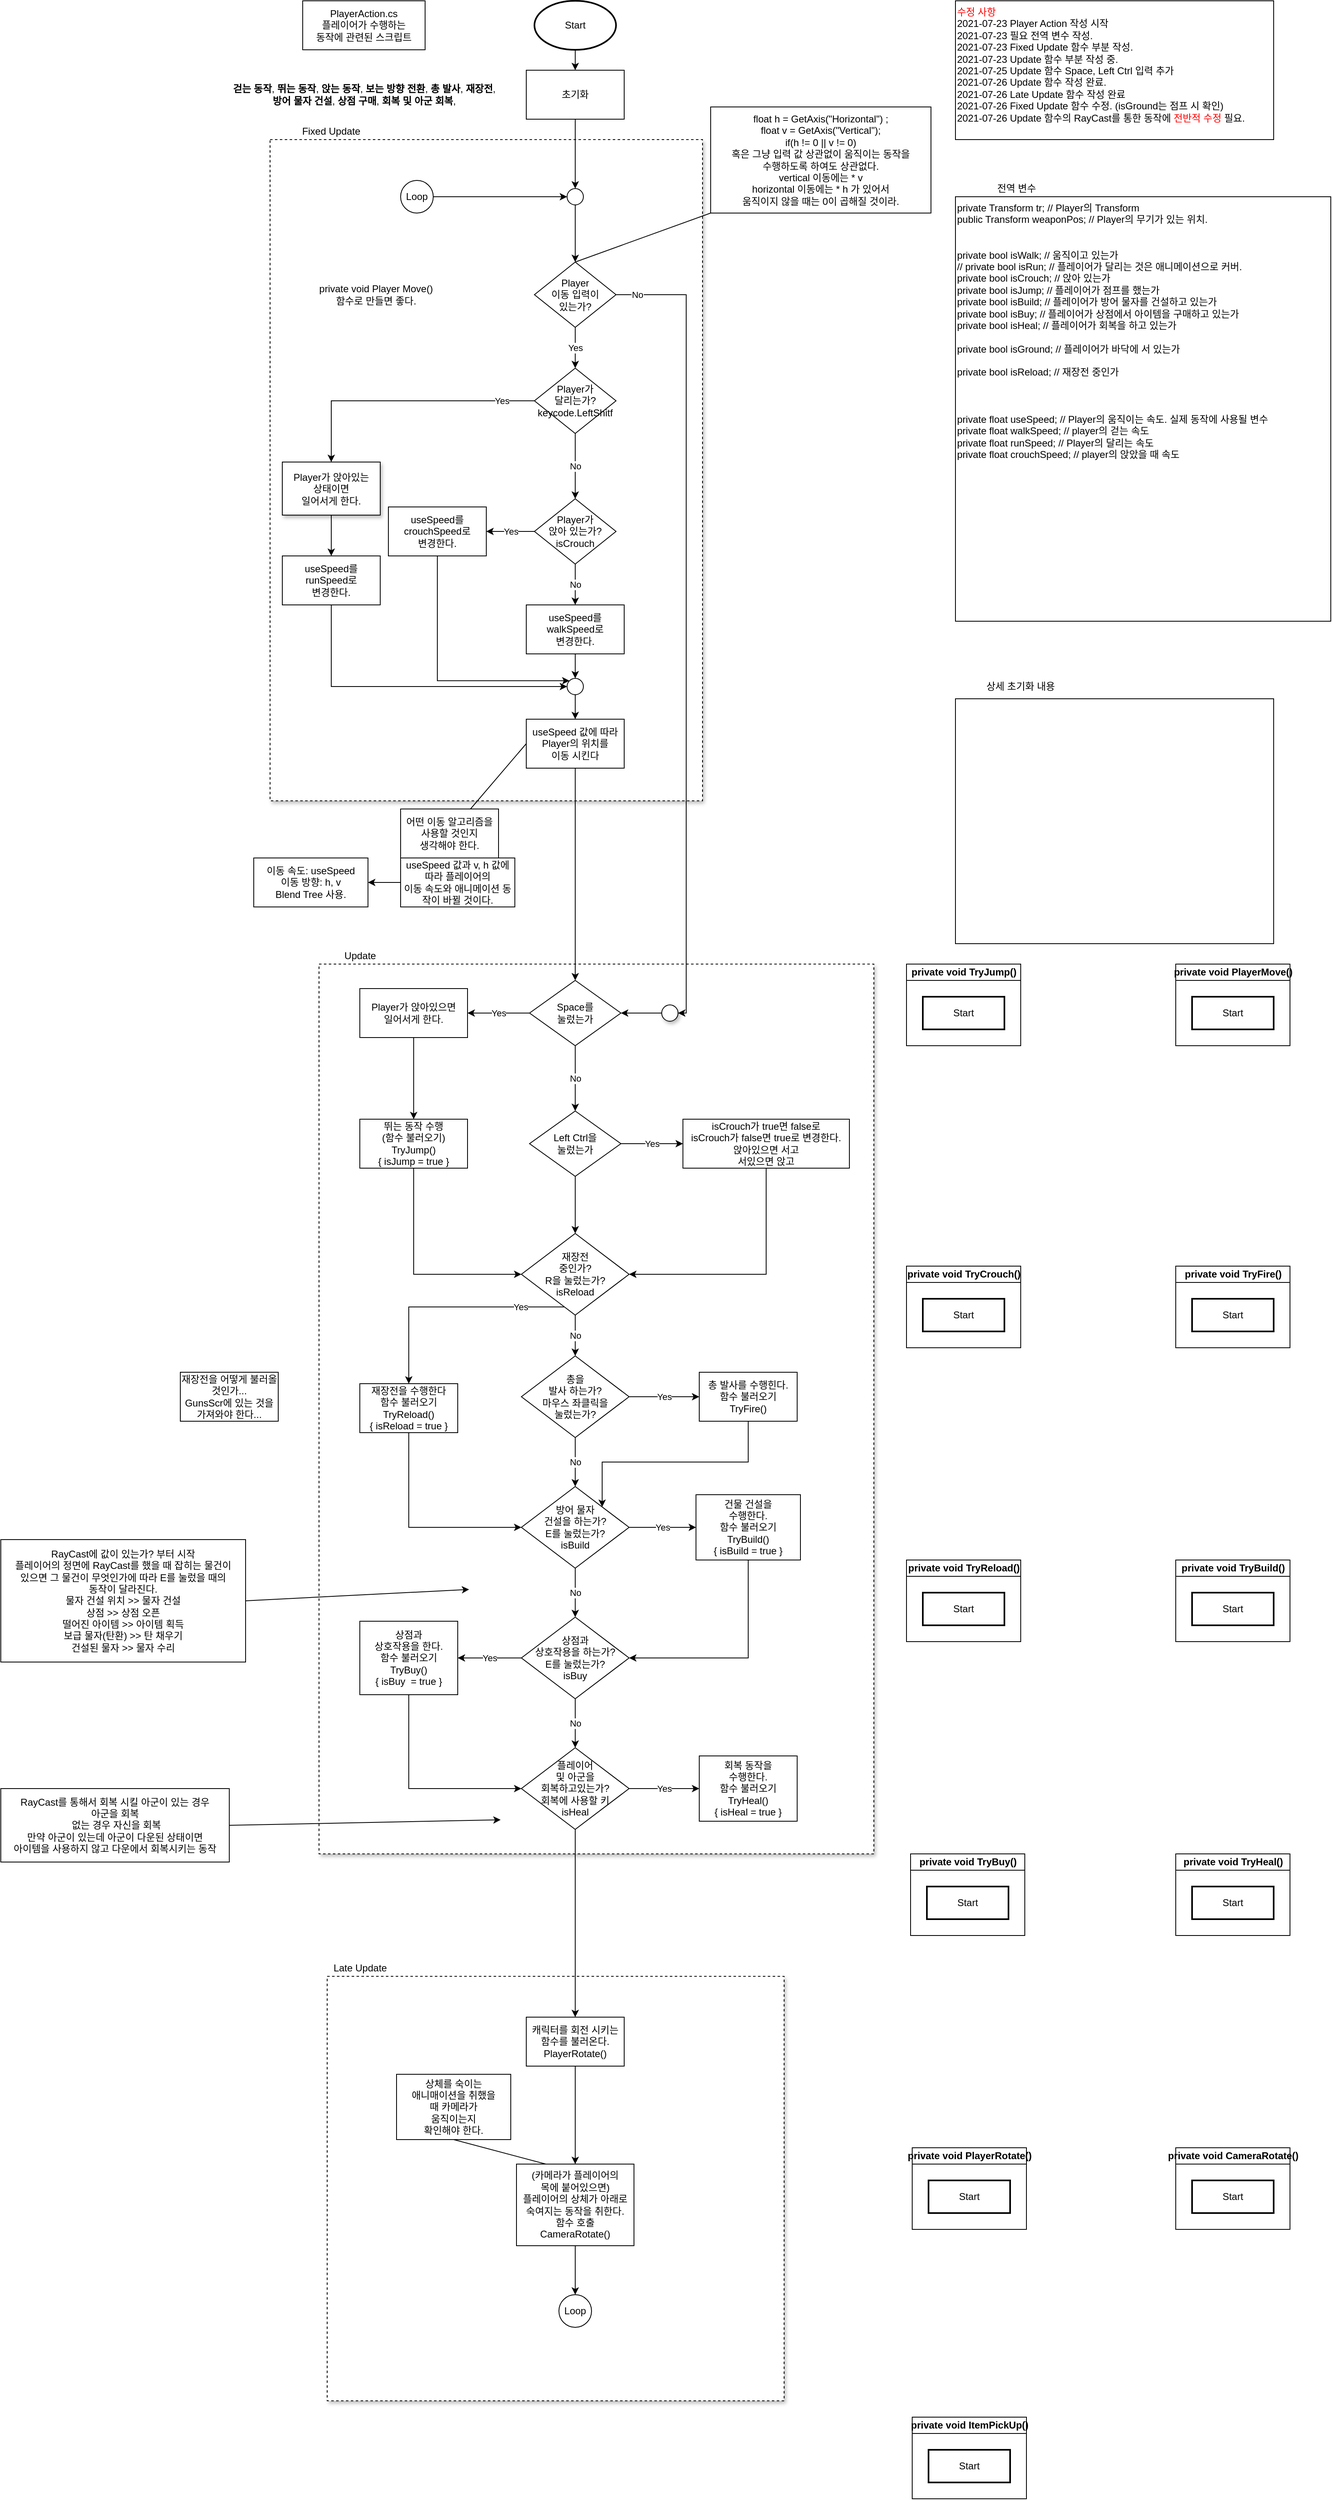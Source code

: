 <mxfile version="13.9.9" type="device"><diagram id="gcYg5MScQfd-dj-vEAPl" name="페이지-1"><mxGraphModel dx="1913" dy="806" grid="1" gridSize="10" guides="1" tooltips="1" connect="1" arrows="1" fold="1" page="1" pageScale="1" pageWidth="827" pageHeight="1169" math="0" shadow="0"><root><mxCell id="0"/><mxCell id="1" parent="0"/><mxCell id="xe-AtEn9VXaDBEAaiWSo-28" value="" style="whiteSpace=wrap;html=1;shadow=1;dashed=1;" parent="1" vertex="1"><mxGeometry x="110" y="2450" width="560" height="520" as="geometry"/></mxCell><mxCell id="xe-AtEn9VXaDBEAaiWSo-11" value="" style="whiteSpace=wrap;html=1;dashed=1;shadow=1;" parent="1" vertex="1"><mxGeometry x="100" y="1210" width="680" height="1090" as="geometry"/></mxCell><mxCell id="_ioW42UmflK0iB9-y9uk-37" value="" style="rounded=0;whiteSpace=wrap;html=1;align=left;dashed=1;strokeWidth=1;glass=0;shadow=1;sketch=0;" parent="1" vertex="1"><mxGeometry x="40" y="200" width="530" height="810" as="geometry"/></mxCell><mxCell id="_ioW42UmflK0iB9-y9uk-1" value="PlayerAction.cs&lt;br&gt;플레이어가 수행하는&lt;br&gt;동작에 관련된 스크립트" style="rounded=0;whiteSpace=wrap;html=1;" parent="1" vertex="1"><mxGeometry x="80" y="30" width="150" height="60" as="geometry"/></mxCell><mxCell id="_ioW42UmflK0iB9-y9uk-3" value="&lt;b&gt;걷는 동작&lt;/b&gt;, &lt;b&gt;뛰는 동작&lt;/b&gt;, &lt;b&gt;앉는 동작&lt;/b&gt;, &lt;b&gt;보는 방향 전환&lt;/b&gt;, &lt;b&gt;총 발사&lt;/b&gt;, &lt;b&gt;재장전&lt;/b&gt;,&lt;br&gt;&lt;b&gt;방어 물자 건설&lt;/b&gt;, &lt;b&gt;상점 구매&lt;/b&gt;, &lt;b&gt;회복 및 아군 회복&lt;/b&gt;," style="text;html=1;align=center;verticalAlign=middle;resizable=0;points=[];autosize=1;" parent="1" vertex="1"><mxGeometry x="-25" y="130" width="360" height="30" as="geometry"/></mxCell><mxCell id="_ioW42UmflK0iB9-y9uk-6" value="" style="edgeStyle=orthogonalEdgeStyle;rounded=0;orthogonalLoop=1;jettySize=auto;html=1;" parent="1" source="_ioW42UmflK0iB9-y9uk-4" target="_ioW42UmflK0iB9-y9uk-5" edge="1"><mxGeometry relative="1" as="geometry"/></mxCell><mxCell id="_ioW42UmflK0iB9-y9uk-4" value="Start" style="strokeWidth=2;html=1;shape=mxgraph.flowchart.start_1;whiteSpace=wrap;" parent="1" vertex="1"><mxGeometry x="364" y="30" width="100" height="60" as="geometry"/></mxCell><mxCell id="xe-AtEn9VXaDBEAaiWSo-35" style="edgeStyle=orthogonalEdgeStyle;rounded=0;orthogonalLoop=1;jettySize=auto;html=1;entryX=0.5;entryY=0;entryDx=0;entryDy=0;" parent="1" source="_ioW42UmflK0iB9-y9uk-5" target="xe-AtEn9VXaDBEAaiWSo-34" edge="1"><mxGeometry relative="1" as="geometry"><Array as="points"><mxPoint x="414" y="240"/><mxPoint x="414" y="240"/></Array></mxGeometry></mxCell><mxCell id="_ioW42UmflK0iB9-y9uk-5" value="초기화" style="rounded=0;whiteSpace=wrap;html=1;" parent="1" vertex="1"><mxGeometry x="354" y="115" width="120" height="60" as="geometry"/></mxCell><mxCell id="_ioW42UmflK0iB9-y9uk-7" value="&lt;font color=&quot;#ff0000&quot;&gt;수정 사항&lt;br&gt;&lt;/font&gt;2021-07-23 Player Action 작성 시작&lt;br&gt;2021-07-23 필요 전역 변수 작성.&lt;br&gt;2021-07-23 Fixed Update 함수 부분 작성.&lt;br&gt;2021-07-23 Update 함수 부분 작성 중.&lt;br&gt;2021-07-25 Update 함수 Space, Left Ctrl 입력 추가&lt;br&gt;2021-07-26 Update 함수 작성 완료.&lt;br&gt;2021-07-26 Late Update 함수 작성 완료&lt;br&gt;2021-07-26 Fixed Update 함수 수정. (isGround는 점프 시 확인)&lt;br&gt;2021-07-26 Update 함수의 RayCast를 통한 동작에 &lt;font color=&quot;#ff0000&quot;&gt;전반적 수정&lt;/font&gt; 필요." style="rounded=0;whiteSpace=wrap;html=1;align=left;verticalAlign=top;" parent="1" vertex="1"><mxGeometry x="880" y="30" width="390" height="170" as="geometry"/></mxCell><mxCell id="_ioW42UmflK0iB9-y9uk-8" value="private Transform tr; // Player의 Transform&lt;br&gt;public Transform weaponPos; // Player의 무기가 있는 위치.&lt;br&gt;&lt;br&gt;&lt;br&gt;private bool isWalk; // 움직이고 있는가&lt;br&gt;// private bool isRun; // 플레이어가 달리는 것은 애니메이션으로 커버.&lt;br&gt;private bool isCrouch; // 앉아 있는가&lt;br&gt;private bool isJump; // 플레이어가 점프를 했는가&lt;br&gt;private bool isBuild; // 플레이어가 방어 물자를 건설하고 있는가&lt;br&gt;private bool isBuy; // 플레이어가 상점에서 아이템을 구매하고 있는가&lt;br&gt;private bool isHeal; // 플레이어가 회복을 하고 있는가&lt;br&gt;&lt;br&gt;private bool isGround; // 플레이어가 바닥에 서 있는가&lt;br&gt;&lt;br&gt;private bool isReload; // 재장전 중인가&lt;br&gt;&lt;br&gt;&lt;br&gt;&lt;br&gt;private float useSpeed; // Player의 움직이는 속도. 실제 동작에 사용될 변수&lt;br&gt;private float walkSpeed; // player의 걷는 속도&lt;br&gt;private float runSpeed; // Player의 달리는 속도&lt;br&gt;private float crouchSpeed; // player의 앉았을 때 속도" style="rounded=0;whiteSpace=wrap;html=1;align=left;verticalAlign=top;" parent="1" vertex="1"><mxGeometry x="880" y="270" width="460" height="520" as="geometry"/></mxCell><mxCell id="_ioW42UmflK0iB9-y9uk-9" value="전역 변수" style="text;html=1;strokeColor=none;fillColor=none;align=center;verticalAlign=middle;whiteSpace=wrap;rounded=0;" parent="1" vertex="1"><mxGeometry x="880" y="250" width="150" height="20" as="geometry"/></mxCell><mxCell id="_ioW42UmflK0iB9-y9uk-10" value="" style="rounded=0;whiteSpace=wrap;html=1;align=left;verticalAlign=top;" parent="1" vertex="1"><mxGeometry x="880" y="885" width="390" height="300" as="geometry"/></mxCell><mxCell id="_ioW42UmflK0iB9-y9uk-11" value="상세 초기화 내용" style="text;html=1;strokeColor=none;fillColor=none;align=center;verticalAlign=middle;whiteSpace=wrap;rounded=0;" parent="1" vertex="1"><mxGeometry x="880" y="860" width="160" height="20" as="geometry"/></mxCell><mxCell id="_ioW42UmflK0iB9-y9uk-15" value="Yes" style="edgeStyle=orthogonalEdgeStyle;rounded=0;orthogonalLoop=1;jettySize=auto;html=1;" parent="1" source="_ioW42UmflK0iB9-y9uk-12" target="_ioW42UmflK0iB9-y9uk-14" edge="1"><mxGeometry relative="1" as="geometry"/></mxCell><mxCell id="_ioW42UmflK0iB9-y9uk-21" value="No" style="edgeStyle=orthogonalEdgeStyle;rounded=0;orthogonalLoop=1;jettySize=auto;html=1;entryX=1;entryY=0.5;entryDx=0;entryDy=0;exitX=1;exitY=0.5;exitDx=0;exitDy=0;exitPerimeter=0;" parent="1" source="_ioW42UmflK0iB9-y9uk-12" target="_ioW42UmflK0iB9-y9uk-58" edge="1"><mxGeometry x="-0.948" relative="1" as="geometry"><mxPoint x="550" y="1140" as="targetPoint"/><Array as="points"><mxPoint x="550" y="390"/><mxPoint x="550" y="1270"/></Array><mxPoint as="offset"/></mxGeometry></mxCell><mxCell id="_ioW42UmflK0iB9-y9uk-12" value="Player&lt;br&gt;이동 입력이&lt;br&gt;있는가?" style="html=1;shape=mxgraph.flowchart.decision;whiteSpace=wrap;align=center;" parent="1" vertex="1"><mxGeometry x="364" y="350" width="100" height="80" as="geometry"/></mxCell><mxCell id="_ioW42UmflK0iB9-y9uk-17" value="No" style="edgeStyle=orthogonalEdgeStyle;rounded=0;orthogonalLoop=1;jettySize=auto;html=1;" parent="1" source="_ioW42UmflK0iB9-y9uk-14" target="_ioW42UmflK0iB9-y9uk-16" edge="1"><mxGeometry relative="1" as="geometry"/></mxCell><mxCell id="_ioW42UmflK0iB9-y9uk-23" value="Yes" style="edgeStyle=orthogonalEdgeStyle;rounded=0;orthogonalLoop=1;jettySize=auto;html=1;entryX=0.5;entryY=0;entryDx=0;entryDy=0;" parent="1" source="_ioW42UmflK0iB9-y9uk-14" target="_ioW42UmflK0iB9-y9uk-64" edge="1"><mxGeometry x="-0.751" relative="1" as="geometry"><mxPoint x="110" y="570" as="targetPoint"/><mxPoint as="offset"/></mxGeometry></mxCell><mxCell id="_ioW42UmflK0iB9-y9uk-14" value="Player가&lt;br&gt;달리는가?&lt;br&gt;keycode.LeftShitf" style="html=1;shape=mxgraph.flowchart.decision;whiteSpace=wrap;align=center;" parent="1" vertex="1"><mxGeometry x="364" y="480" width="100" height="80" as="geometry"/></mxCell><mxCell id="_ioW42UmflK0iB9-y9uk-26" value="Yes" style="edgeStyle=orthogonalEdgeStyle;rounded=0;orthogonalLoop=1;jettySize=auto;html=1;" parent="1" source="_ioW42UmflK0iB9-y9uk-16" target="_ioW42UmflK0iB9-y9uk-25" edge="1"><mxGeometry relative="1" as="geometry"/></mxCell><mxCell id="_ioW42UmflK0iB9-y9uk-31" value="No" style="edgeStyle=orthogonalEdgeStyle;rounded=0;orthogonalLoop=1;jettySize=auto;html=1;" parent="1" source="_ioW42UmflK0iB9-y9uk-16" target="_ioW42UmflK0iB9-y9uk-30" edge="1"><mxGeometry relative="1" as="geometry"/></mxCell><mxCell id="_ioW42UmflK0iB9-y9uk-16" value="Player가&lt;br&gt;앉아 있는가?&lt;br&gt;isCrouch" style="html=1;shape=mxgraph.flowchart.decision;whiteSpace=wrap;align=center;" parent="1" vertex="1"><mxGeometry x="364" y="640" width="100" height="80" as="geometry"/></mxCell><mxCell id="_ioW42UmflK0iB9-y9uk-24" style="edgeStyle=orthogonalEdgeStyle;rounded=0;orthogonalLoop=1;jettySize=auto;html=1;entryX=0;entryY=0.5;entryDx=0;entryDy=0;exitX=0.5;exitY=1;exitDx=0;exitDy=0;" parent="1" source="_ioW42UmflK0iB9-y9uk-22" target="_ioW42UmflK0iB9-y9uk-28" edge="1"><mxGeometry relative="1" as="geometry"><Array as="points"><mxPoint x="115" y="870"/></Array></mxGeometry></mxCell><mxCell id="_ioW42UmflK0iB9-y9uk-22" value="useSpeed를&lt;br&gt;runSpeed로&lt;br&gt;변경한다." style="whiteSpace=wrap;html=1;" parent="1" vertex="1"><mxGeometry x="55" y="710" width="120" height="60" as="geometry"/></mxCell><mxCell id="_ioW42UmflK0iB9-y9uk-27" style="edgeStyle=orthogonalEdgeStyle;rounded=0;orthogonalLoop=1;jettySize=auto;html=1;entryX=0;entryY=0;entryDx=0;entryDy=0;" parent="1" source="_ioW42UmflK0iB9-y9uk-25" target="_ioW42UmflK0iB9-y9uk-28" edge="1"><mxGeometry relative="1" as="geometry"><Array as="points"><mxPoint x="245" y="863"/></Array></mxGeometry></mxCell><mxCell id="_ioW42UmflK0iB9-y9uk-25" value="useSpeed를&lt;br&gt;crouchSpeed로&lt;br&gt;변경한다." style="whiteSpace=wrap;html=1;" parent="1" vertex="1"><mxGeometry x="185" y="650" width="120" height="60" as="geometry"/></mxCell><mxCell id="_ioW42UmflK0iB9-y9uk-33" value="" style="edgeStyle=orthogonalEdgeStyle;rounded=0;orthogonalLoop=1;jettySize=auto;html=1;entryX=0.5;entryY=0;entryDx=0;entryDy=0;" parent="1" source="_ioW42UmflK0iB9-y9uk-28" target="_ioW42UmflK0iB9-y9uk-34" edge="1"><mxGeometry relative="1" as="geometry"><mxPoint x="414" y="980" as="targetPoint"/></mxGeometry></mxCell><mxCell id="_ioW42UmflK0iB9-y9uk-28" value="" style="ellipse;whiteSpace=wrap;html=1;aspect=fixed;align=left;" parent="1" vertex="1"><mxGeometry x="404" y="860" width="20" height="20" as="geometry"/></mxCell><mxCell id="_ioW42UmflK0iB9-y9uk-32" style="edgeStyle=orthogonalEdgeStyle;rounded=0;orthogonalLoop=1;jettySize=auto;html=1;entryX=0.5;entryY=0;entryDx=0;entryDy=0;" parent="1" source="_ioW42UmflK0iB9-y9uk-30" target="_ioW42UmflK0iB9-y9uk-28" edge="1"><mxGeometry relative="1" as="geometry"><Array as="points"/></mxGeometry></mxCell><mxCell id="_ioW42UmflK0iB9-y9uk-30" value="useSpeed를&lt;br&gt;walkSpeed로&lt;br&gt;변경한다." style="whiteSpace=wrap;html=1;" parent="1" vertex="1"><mxGeometry x="354" y="770" width="120" height="60" as="geometry"/></mxCell><mxCell id="_ioW42UmflK0iB9-y9uk-36" value="" style="edgeStyle=orthogonalEdgeStyle;rounded=0;orthogonalLoop=1;jettySize=auto;html=1;" parent="1" source="_ioW42UmflK0iB9-y9uk-34" target="_ioW42UmflK0iB9-y9uk-35" edge="1"><mxGeometry relative="1" as="geometry"/></mxCell><mxCell id="_ioW42UmflK0iB9-y9uk-34" value="useSpeed 값에 따라&lt;br&gt;Player의 위치를&lt;br&gt;이동 시킨다" style="rounded=0;whiteSpace=wrap;html=1;align=center;" parent="1" vertex="1"><mxGeometry x="354" y="910" width="120" height="60" as="geometry"/></mxCell><mxCell id="_ioW42UmflK0iB9-y9uk-61" value="Yes" style="edgeStyle=orthogonalEdgeStyle;rounded=0;orthogonalLoop=1;jettySize=auto;html=1;" parent="1" source="_ioW42UmflK0iB9-y9uk-35" target="_ioW42UmflK0iB9-y9uk-60" edge="1"><mxGeometry relative="1" as="geometry"/></mxCell><mxCell id="dMMV-DUXcxg19bEAA-kp-2" value="No" style="edgeStyle=orthogonalEdgeStyle;rounded=0;orthogonalLoop=1;jettySize=auto;html=1;" parent="1" source="_ioW42UmflK0iB9-y9uk-35" target="dMMV-DUXcxg19bEAA-kp-1" edge="1"><mxGeometry relative="1" as="geometry"/></mxCell><mxCell id="_ioW42UmflK0iB9-y9uk-35" value="Space를&lt;br&gt;눌렀는가" style="rhombus;whiteSpace=wrap;html=1;rounded=0;" parent="1" vertex="1"><mxGeometry x="358" y="1230" width="112" height="80" as="geometry"/></mxCell><mxCell id="_ioW42UmflK0iB9-y9uk-38" value="Fixed Update" style="text;html=1;strokeColor=none;fillColor=none;align=center;verticalAlign=middle;whiteSpace=wrap;rounded=0;shadow=1;glass=0;dashed=1;sketch=0;" parent="1" vertex="1"><mxGeometry x="40" y="180" width="150" height="20" as="geometry"/></mxCell><mxCell id="_ioW42UmflK0iB9-y9uk-39" value="private void Player Move()&lt;br&gt;함수로 만들면 좋다." style="text;html=1;strokeColor=none;fillColor=none;align=center;verticalAlign=middle;whiteSpace=wrap;rounded=0;shadow=1;glass=0;dashed=1;sketch=0;" parent="1" vertex="1"><mxGeometry x="90" y="380" width="160" height="20" as="geometry"/></mxCell><mxCell id="_ioW42UmflK0iB9-y9uk-40" value="" style="endArrow=none;html=1;exitX=0;exitY=0.5;exitDx=0;exitDy=0;" parent="1" source="_ioW42UmflK0iB9-y9uk-34" target="_ioW42UmflK0iB9-y9uk-41" edge="1"><mxGeometry width="50" height="50" relative="1" as="geometry"><mxPoint x="390" y="900" as="sourcePoint"/><mxPoint x="250" y="1030" as="targetPoint"/></mxGeometry></mxCell><mxCell id="_ioW42UmflK0iB9-y9uk-45" value="" style="edgeStyle=orthogonalEdgeStyle;rounded=0;orthogonalLoop=1;jettySize=auto;html=1;" parent="1" source="_ioW42UmflK0iB9-y9uk-41" target="_ioW42UmflK0iB9-y9uk-44" edge="1"><mxGeometry relative="1" as="geometry"/></mxCell><mxCell id="_ioW42UmflK0iB9-y9uk-41" value="어떤 이동 알고리즘을&lt;br&gt;사용할 것인지&lt;br&gt;생각해야 한다." style="rounded=0;whiteSpace=wrap;html=1;" parent="1" vertex="1"><mxGeometry x="200" y="1020" width="120" height="60" as="geometry"/></mxCell><mxCell id="_ioW42UmflK0iB9-y9uk-42" value="" style="endArrow=none;html=1;exitX=0.5;exitY=0;exitDx=0;exitDy=0;exitPerimeter=0;entryX=0;entryY=1;entryDx=0;entryDy=0;" parent="1" source="_ioW42UmflK0iB9-y9uk-12" target="_ioW42UmflK0iB9-y9uk-43" edge="1"><mxGeometry width="50" height="50" relative="1" as="geometry"><mxPoint x="480" y="470" as="sourcePoint"/><mxPoint x="554.59" y="290" as="targetPoint"/></mxGeometry></mxCell><mxCell id="_ioW42UmflK0iB9-y9uk-43" value="float h = GetAxis(&quot;Horizontal&quot;) ;&lt;br&gt;float v = GetAxis(&quot;Vertical&quot;);&lt;br&gt;if(h != 0 || v != 0)&lt;br&gt;혹은 그냥 입력 값 상관없이 움직이는 동작을&lt;br&gt;수행하도록 하여도 상관없다.&lt;br&gt;vertical 이동에는 * v&lt;br&gt;horizontal 이동에는 * h 가 있어서&lt;br&gt;움직이지 않을 때는 0이 곱해질 것이라." style="rounded=0;whiteSpace=wrap;html=1;" parent="1" vertex="1"><mxGeometry x="580" y="160" width="270" height="130" as="geometry"/></mxCell><mxCell id="_ioW42UmflK0iB9-y9uk-48" value="" style="edgeStyle=orthogonalEdgeStyle;rounded=0;orthogonalLoop=1;jettySize=auto;html=1;" parent="1" source="_ioW42UmflK0iB9-y9uk-44" target="_ioW42UmflK0iB9-y9uk-47" edge="1"><mxGeometry relative="1" as="geometry"/></mxCell><mxCell id="_ioW42UmflK0iB9-y9uk-44" value="useSpeed 값과 v, h 값에 따라 플레이어의&lt;br&gt;이동 속도와 애니메이션 동작이 바뀔 것이다." style="rounded=0;whiteSpace=wrap;html=1;" parent="1" vertex="1"><mxGeometry x="200" y="1080" width="140" height="60" as="geometry"/></mxCell><mxCell id="_ioW42UmflK0iB9-y9uk-47" value="이동 속도: useSpeed&lt;br&gt;이동 방향: h, v&lt;br&gt;Blend Tree 사용." style="rounded=0;whiteSpace=wrap;html=1;" parent="1" vertex="1"><mxGeometry x="20" y="1080" width="140" height="60" as="geometry"/></mxCell><mxCell id="_ioW42UmflK0iB9-y9uk-59" value="" style="edgeStyle=orthogonalEdgeStyle;rounded=0;orthogonalLoop=1;jettySize=auto;html=1;" parent="1" source="_ioW42UmflK0iB9-y9uk-58" target="_ioW42UmflK0iB9-y9uk-35" edge="1"><mxGeometry relative="1" as="geometry"/></mxCell><mxCell id="_ioW42UmflK0iB9-y9uk-58" value="" style="ellipse;whiteSpace=wrap;html=1;aspect=fixed;rounded=0;shadow=1;glass=0;sketch=0;strokeWidth=1;align=center;" parent="1" vertex="1"><mxGeometry x="520" y="1260" width="20" height="20" as="geometry"/></mxCell><mxCell id="_ioW42UmflK0iB9-y9uk-67" value="" style="edgeStyle=orthogonalEdgeStyle;rounded=0;orthogonalLoop=1;jettySize=auto;html=1;" parent="1" source="_ioW42UmflK0iB9-y9uk-60" target="_ioW42UmflK0iB9-y9uk-66" edge="1"><mxGeometry relative="1" as="geometry"/></mxCell><mxCell id="_ioW42UmflK0iB9-y9uk-60" value="Player가 앉아있으면&lt;br&gt;일어서게 한다." style="whiteSpace=wrap;html=1;rounded=0;" parent="1" vertex="1"><mxGeometry x="150" y="1240" width="132" height="60" as="geometry"/></mxCell><mxCell id="_ioW42UmflK0iB9-y9uk-65" value="" style="edgeStyle=orthogonalEdgeStyle;rounded=0;orthogonalLoop=1;jettySize=auto;html=1;" parent="1" source="_ioW42UmflK0iB9-y9uk-64" target="_ioW42UmflK0iB9-y9uk-22" edge="1"><mxGeometry relative="1" as="geometry"/></mxCell><mxCell id="_ioW42UmflK0iB9-y9uk-64" value="Player가 앉아있는&lt;br&gt;상태이면&lt;br&gt;일어서게 한다." style="rounded=0;whiteSpace=wrap;html=1;shadow=1;glass=0;sketch=0;strokeWidth=1;align=center;" parent="1" vertex="1"><mxGeometry x="55" y="595" width="120" height="65" as="geometry"/></mxCell><mxCell id="qdVA1ZoF8UaXx0op5LXv-3" style="edgeStyle=orthogonalEdgeStyle;rounded=0;orthogonalLoop=1;jettySize=auto;html=1;entryX=0;entryY=0.5;entryDx=0;entryDy=0;exitX=0.5;exitY=1;exitDx=0;exitDy=0;" parent="1" source="_ioW42UmflK0iB9-y9uk-66" target="qdVA1ZoF8UaXx0op5LXv-1" edge="1"><mxGeometry relative="1" as="geometry"><Array as="points"><mxPoint x="216" y="1590"/></Array></mxGeometry></mxCell><mxCell id="_ioW42UmflK0iB9-y9uk-66" value="뛰는 동작 수행&lt;br&gt;(함수 불러오기)&lt;br&gt;TryJump()&lt;br&gt;{ isJump = true }" style="whiteSpace=wrap;html=1;rounded=0;" parent="1" vertex="1"><mxGeometry x="150" y="1400" width="132" height="60" as="geometry"/></mxCell><mxCell id="dMMV-DUXcxg19bEAA-kp-4" value="Yes" style="edgeStyle=orthogonalEdgeStyle;rounded=0;orthogonalLoop=1;jettySize=auto;html=1;" parent="1" source="dMMV-DUXcxg19bEAA-kp-1" target="dMMV-DUXcxg19bEAA-kp-3" edge="1"><mxGeometry relative="1" as="geometry"/></mxCell><mxCell id="qdVA1ZoF8UaXx0op5LXv-2" value="" style="edgeStyle=orthogonalEdgeStyle;rounded=0;orthogonalLoop=1;jettySize=auto;html=1;" parent="1" source="dMMV-DUXcxg19bEAA-kp-1" target="qdVA1ZoF8UaXx0op5LXv-1" edge="1"><mxGeometry relative="1" as="geometry"/></mxCell><mxCell id="dMMV-DUXcxg19bEAA-kp-1" value="Left Ctrl을&lt;br&gt;눌렀는가" style="rhombus;whiteSpace=wrap;html=1;rounded=0;" parent="1" vertex="1"><mxGeometry x="358" y="1390" width="112" height="80" as="geometry"/></mxCell><mxCell id="qdVA1ZoF8UaXx0op5LXv-4" style="edgeStyle=orthogonalEdgeStyle;rounded=0;orthogonalLoop=1;jettySize=auto;html=1;entryX=1;entryY=0.5;entryDx=0;entryDy=0;exitX=0.5;exitY=1;exitDx=0;exitDy=0;" parent="1" source="dMMV-DUXcxg19bEAA-kp-3" target="qdVA1ZoF8UaXx0op5LXv-1" edge="1"><mxGeometry relative="1" as="geometry"><Array as="points"><mxPoint x="648" y="1590"/></Array></mxGeometry></mxCell><mxCell id="dMMV-DUXcxg19bEAA-kp-3" value="isCrouch가 true면 false로&lt;br&gt;isCrouch가 false면 true로 변경한다.&lt;br&gt;앉아있으면 서고&lt;br&gt;서있으면 앉고" style="whiteSpace=wrap;html=1;rounded=0;" parent="1" vertex="1"><mxGeometry x="546" y="1400" width="204" height="60" as="geometry"/></mxCell><mxCell id="qdVA1ZoF8UaXx0op5LXv-6" value="No" style="edgeStyle=orthogonalEdgeStyle;rounded=0;orthogonalLoop=1;jettySize=auto;html=1;" parent="1" source="qdVA1ZoF8UaXx0op5LXv-1" target="qdVA1ZoF8UaXx0op5LXv-5" edge="1"><mxGeometry relative="1" as="geometry"/></mxCell><mxCell id="qdVA1ZoF8UaXx0op5LXv-7" value="Yes" style="edgeStyle=orthogonalEdgeStyle;rounded=0;orthogonalLoop=1;jettySize=auto;html=1;entryX=0.5;entryY=0;entryDx=0;entryDy=0;" parent="1" source="qdVA1ZoF8UaXx0op5LXv-1" target="qdVA1ZoF8UaXx0op5LXv-8" edge="1"><mxGeometry x="-0.62" relative="1" as="geometry"><mxPoint x="290" y="1690" as="targetPoint"/><Array as="points"><mxPoint x="210" y="1630"/></Array><mxPoint as="offset"/></mxGeometry></mxCell><mxCell id="qdVA1ZoF8UaXx0op5LXv-1" value="재장전&lt;br&gt;중인가?&lt;br&gt;R을 눌렀는가?&lt;br&gt;isReload" style="rhombus;whiteSpace=wrap;html=1;rounded=0;" parent="1" vertex="1"><mxGeometry x="348" y="1540" width="132" height="100" as="geometry"/></mxCell><mxCell id="qdVA1ZoF8UaXx0op5LXv-10" value="Yes" style="edgeStyle=orthogonalEdgeStyle;rounded=0;orthogonalLoop=1;jettySize=auto;html=1;" parent="1" source="qdVA1ZoF8UaXx0op5LXv-5" target="qdVA1ZoF8UaXx0op5LXv-9" edge="1"><mxGeometry relative="1" as="geometry"/></mxCell><mxCell id="qdVA1ZoF8UaXx0op5LXv-12" value="No" style="edgeStyle=orthogonalEdgeStyle;rounded=0;orthogonalLoop=1;jettySize=auto;html=1;" parent="1" source="qdVA1ZoF8UaXx0op5LXv-5" target="qdVA1ZoF8UaXx0op5LXv-11" edge="1"><mxGeometry relative="1" as="geometry"/></mxCell><mxCell id="qdVA1ZoF8UaXx0op5LXv-5" value="총을&lt;br&gt;발사 하는가?&lt;br&gt;마우스 좌클릭을&lt;br&gt;눌렀는가?" style="rhombus;whiteSpace=wrap;html=1;rounded=0;" parent="1" vertex="1"><mxGeometry x="348" y="1690" width="132" height="100" as="geometry"/></mxCell><mxCell id="qdVA1ZoF8UaXx0op5LXv-17" style="edgeStyle=orthogonalEdgeStyle;rounded=0;orthogonalLoop=1;jettySize=auto;html=1;entryX=0;entryY=0.5;entryDx=0;entryDy=0;exitX=0.5;exitY=1;exitDx=0;exitDy=0;" parent="1" source="qdVA1ZoF8UaXx0op5LXv-8" target="qdVA1ZoF8UaXx0op5LXv-11" edge="1"><mxGeometry relative="1" as="geometry"><Array as="points"><mxPoint x="210" y="1900"/></Array></mxGeometry></mxCell><mxCell id="qdVA1ZoF8UaXx0op5LXv-8" value="재장전을 수행한다&lt;br&gt;함수 불러오기&lt;br&gt;TryReload()&lt;br&gt;{ isReload = true }" style="rounded=0;whiteSpace=wrap;html=1;" parent="1" vertex="1"><mxGeometry x="150" y="1724" width="120" height="60" as="geometry"/></mxCell><mxCell id="qdVA1ZoF8UaXx0op5LXv-18" style="edgeStyle=orthogonalEdgeStyle;rounded=0;orthogonalLoop=1;jettySize=auto;html=1;entryX=1;entryY=0;entryDx=0;entryDy=0;" parent="1" source="qdVA1ZoF8UaXx0op5LXv-9" target="qdVA1ZoF8UaXx0op5LXv-11" edge="1"><mxGeometry relative="1" as="geometry"><Array as="points"><mxPoint x="626" y="1820"/><mxPoint x="447" y="1820"/></Array></mxGeometry></mxCell><mxCell id="qdVA1ZoF8UaXx0op5LXv-9" value="총 발사를 수행힌다.&lt;br&gt;함수 불러오기&lt;br&gt;TryFire()" style="whiteSpace=wrap;html=1;rounded=0;" parent="1" vertex="1"><mxGeometry x="566" y="1710" width="120" height="60" as="geometry"/></mxCell><mxCell id="qdVA1ZoF8UaXx0op5LXv-14" value="No" style="edgeStyle=orthogonalEdgeStyle;rounded=0;orthogonalLoop=1;jettySize=auto;html=1;" parent="1" source="qdVA1ZoF8UaXx0op5LXv-11" target="qdVA1ZoF8UaXx0op5LXv-13" edge="1"><mxGeometry relative="1" as="geometry"/></mxCell><mxCell id="qdVA1ZoF8UaXx0op5LXv-16" value="Yes" style="edgeStyle=orthogonalEdgeStyle;rounded=0;orthogonalLoop=1;jettySize=auto;html=1;" parent="1" source="qdVA1ZoF8UaXx0op5LXv-11" target="qdVA1ZoF8UaXx0op5LXv-15" edge="1"><mxGeometry relative="1" as="geometry"/></mxCell><mxCell id="qdVA1ZoF8UaXx0op5LXv-11" value="방어 물자&lt;br&gt;건설을 하는가?&lt;br&gt;E를 눌렀는가?&lt;br&gt;isBuild" style="rhombus;whiteSpace=wrap;html=1;rounded=0;" parent="1" vertex="1"><mxGeometry x="348" y="1850" width="132" height="100" as="geometry"/></mxCell><mxCell id="xe-AtEn9VXaDBEAaiWSo-4" value="No" style="edgeStyle=orthogonalEdgeStyle;rounded=0;orthogonalLoop=1;jettySize=auto;html=1;" parent="1" source="qdVA1ZoF8UaXx0op5LXv-13" target="xe-AtEn9VXaDBEAaiWSo-3" edge="1"><mxGeometry relative="1" as="geometry"/></mxCell><mxCell id="xe-AtEn9VXaDBEAaiWSo-6" value="Yes" style="edgeStyle=orthogonalEdgeStyle;rounded=0;orthogonalLoop=1;jettySize=auto;html=1;" parent="1" source="qdVA1ZoF8UaXx0op5LXv-13" target="xe-AtEn9VXaDBEAaiWSo-5" edge="1"><mxGeometry relative="1" as="geometry"/></mxCell><mxCell id="qdVA1ZoF8UaXx0op5LXv-13" value="상점과&lt;br&gt;상호작용을 하는가?&lt;br&gt;E를 눌렀는가?&lt;br&gt;isBuy" style="rhombus;whiteSpace=wrap;html=1;rounded=0;" parent="1" vertex="1"><mxGeometry x="348" y="2010" width="132" height="100" as="geometry"/></mxCell><mxCell id="xe-AtEn9VXaDBEAaiWSo-7" style="edgeStyle=orthogonalEdgeStyle;rounded=0;orthogonalLoop=1;jettySize=auto;html=1;entryX=1;entryY=0.5;entryDx=0;entryDy=0;" parent="1" source="qdVA1ZoF8UaXx0op5LXv-15" target="qdVA1ZoF8UaXx0op5LXv-13" edge="1"><mxGeometry relative="1" as="geometry"><Array as="points"><mxPoint x="626" y="2060"/></Array></mxGeometry></mxCell><mxCell id="qdVA1ZoF8UaXx0op5LXv-15" value="건물 건설을&lt;br&gt;수행한다.&lt;br&gt;함수 불러오기&lt;br&gt;TryBuild()&lt;br&gt;{ isBuild = true }" style="whiteSpace=wrap;html=1;rounded=0;" parent="1" vertex="1"><mxGeometry x="562" y="1860" width="128" height="80" as="geometry"/></mxCell><mxCell id="xe-AtEn9VXaDBEAaiWSo-9" value="Yes" style="edgeStyle=orthogonalEdgeStyle;rounded=0;orthogonalLoop=1;jettySize=auto;html=1;" parent="1" source="xe-AtEn9VXaDBEAaiWSo-3" target="xe-AtEn9VXaDBEAaiWSo-8" edge="1"><mxGeometry relative="1" as="geometry"/></mxCell><mxCell id="xe-AtEn9VXaDBEAaiWSo-15" value="" style="edgeStyle=orthogonalEdgeStyle;rounded=0;orthogonalLoop=1;jettySize=auto;html=1;entryX=0.5;entryY=0;entryDx=0;entryDy=0;" parent="1" source="xe-AtEn9VXaDBEAaiWSo-3" target="xe-AtEn9VXaDBEAaiWSo-18" edge="1"><mxGeometry relative="1" as="geometry"><mxPoint x="414" y="2500" as="targetPoint"/></mxGeometry></mxCell><mxCell id="xe-AtEn9VXaDBEAaiWSo-3" value="플레이어&lt;br&gt;및 아군을&lt;br&gt;회복하고있는가?&lt;br&gt;회복에 사용할 키&lt;br&gt;isHeal&lt;br&gt;" style="rhombus;whiteSpace=wrap;html=1;rounded=0;" parent="1" vertex="1"><mxGeometry x="348" y="2170" width="132" height="100" as="geometry"/></mxCell><mxCell id="xe-AtEn9VXaDBEAaiWSo-10" style="edgeStyle=orthogonalEdgeStyle;rounded=0;orthogonalLoop=1;jettySize=auto;html=1;entryX=0;entryY=0.5;entryDx=0;entryDy=0;exitX=0.5;exitY=1;exitDx=0;exitDy=0;" parent="1" source="xe-AtEn9VXaDBEAaiWSo-5" target="xe-AtEn9VXaDBEAaiWSo-3" edge="1"><mxGeometry relative="1" as="geometry"><Array as="points"><mxPoint x="210" y="2220"/></Array></mxGeometry></mxCell><mxCell id="xe-AtEn9VXaDBEAaiWSo-5" value="상점과&lt;br&gt;상호작용을 한다.&lt;br&gt;함수 불러오기&lt;br&gt;TryBuy()&lt;br&gt;{ isBuy&amp;nbsp; = true }" style="whiteSpace=wrap;html=1;rounded=0;" parent="1" vertex="1"><mxGeometry x="150" y="2015" width="120" height="90" as="geometry"/></mxCell><mxCell id="xe-AtEn9VXaDBEAaiWSo-8" value="회복 동작을&lt;br&gt;수행한다.&lt;br&gt;함수 불러오기&lt;br&gt;TryHeal()&lt;br&gt;{ isHeal = true }" style="whiteSpace=wrap;html=1;rounded=0;" parent="1" vertex="1"><mxGeometry x="566" y="2180" width="120" height="80" as="geometry"/></mxCell><mxCell id="xe-AtEn9VXaDBEAaiWSo-13" value="Update" style="text;html=1;align=center;verticalAlign=middle;resizable=0;points=[];autosize=1;" parent="1" vertex="1"><mxGeometry x="125" y="1190" width="50" height="20" as="geometry"/></mxCell><mxCell id="xe-AtEn9VXaDBEAaiWSo-31" style="edgeStyle=orthogonalEdgeStyle;rounded=0;orthogonalLoop=1;jettySize=auto;html=1;entryX=0.5;entryY=0;entryDx=0;entryDy=0;exitX=0.5;exitY=1;exitDx=0;exitDy=0;" parent="1" source="xe-AtEn9VXaDBEAaiWSo-20" target="xe-AtEn9VXaDBEAaiWSo-30" edge="1"><mxGeometry relative="1" as="geometry"><mxPoint x="414" y="2780" as="sourcePoint"/></mxGeometry></mxCell><mxCell id="xe-AtEn9VXaDBEAaiWSo-122" style="edgeStyle=orthogonalEdgeStyle;rounded=0;orthogonalLoop=1;jettySize=auto;html=1;entryX=0.5;entryY=0;entryDx=0;entryDy=0;" parent="1" source="xe-AtEn9VXaDBEAaiWSo-18" target="xe-AtEn9VXaDBEAaiWSo-20" edge="1"><mxGeometry relative="1" as="geometry"><mxPoint x="414" y="2680" as="targetPoint"/></mxGeometry></mxCell><mxCell id="xe-AtEn9VXaDBEAaiWSo-18" value="캐릭터를 회전 시키는&lt;br&gt;함수를 불러온다.&lt;br&gt;PlayerRotate()" style="whiteSpace=wrap;html=1;rounded=0;" parent="1" vertex="1"><mxGeometry x="354" y="2500" width="120" height="60" as="geometry"/></mxCell><mxCell id="xe-AtEn9VXaDBEAaiWSo-20" value="(카메라가 플레이어의&lt;br&gt;목에 붙어있으면)&lt;br&gt;플레이어의 상체가 아래로&lt;br&gt;숙여지는 동작을 취한다.&lt;br&gt;함수 호출&lt;br&gt;CameraRotate()" style="whiteSpace=wrap;html=1;rounded=0;" parent="1" vertex="1"><mxGeometry x="342" y="2680" width="144" height="100" as="geometry"/></mxCell><mxCell id="xe-AtEn9VXaDBEAaiWSo-22" value="상체를 숙이는&lt;br&gt;애니매이션을 취했을&lt;br&gt;때 카메라가&lt;br&gt;움직이는지&lt;br&gt;확인해야 한다." style="whiteSpace=wrap;html=1;rounded=0;" parent="1" vertex="1"><mxGeometry x="195" y="2570" width="140" height="80" as="geometry"/></mxCell><mxCell id="xe-AtEn9VXaDBEAaiWSo-24" value="" style="endArrow=none;html=1;exitX=0.25;exitY=0;exitDx=0;exitDy=0;entryX=0.5;entryY=1;entryDx=0;entryDy=0;" parent="1" source="xe-AtEn9VXaDBEAaiWSo-20" target="xe-AtEn9VXaDBEAaiWSo-22" edge="1"><mxGeometry width="50" height="50" relative="1" as="geometry"><mxPoint x="380" y="2740" as="sourcePoint"/><mxPoint x="430" y="2690" as="targetPoint"/></mxGeometry></mxCell><mxCell id="xe-AtEn9VXaDBEAaiWSo-29" value="Late Update" style="text;html=1;align=center;verticalAlign=middle;resizable=0;points=[];autosize=1;" parent="1" vertex="1"><mxGeometry x="110" y="2430" width="80" height="20" as="geometry"/></mxCell><mxCell id="xe-AtEn9VXaDBEAaiWSo-30" value="Loop" style="ellipse;whiteSpace=wrap;html=1;aspect=fixed;shadow=0;" parent="1" vertex="1"><mxGeometry x="394" y="2840" width="40" height="40" as="geometry"/></mxCell><mxCell id="xe-AtEn9VXaDBEAaiWSo-36" style="edgeStyle=orthogonalEdgeStyle;rounded=0;orthogonalLoop=1;jettySize=auto;html=1;entryX=0;entryY=0.5;entryDx=0;entryDy=0;" parent="1" source="xe-AtEn9VXaDBEAaiWSo-32" target="xe-AtEn9VXaDBEAaiWSo-34" edge="1"><mxGeometry relative="1" as="geometry"/></mxCell><mxCell id="xe-AtEn9VXaDBEAaiWSo-32" value="Loop" style="ellipse;whiteSpace=wrap;html=1;aspect=fixed;shadow=0;" parent="1" vertex="1"><mxGeometry x="200" y="250" width="40" height="40" as="geometry"/></mxCell><mxCell id="OdpfLfgdRfz6V9M-bDRW-3" value="" style="edgeStyle=orthogonalEdgeStyle;rounded=0;orthogonalLoop=1;jettySize=auto;html=1;" edge="1" parent="1" source="xe-AtEn9VXaDBEAaiWSo-34" target="_ioW42UmflK0iB9-y9uk-12"><mxGeometry relative="1" as="geometry"/></mxCell><mxCell id="xe-AtEn9VXaDBEAaiWSo-34" value="" style="ellipse;whiteSpace=wrap;html=1;aspect=fixed;shadow=0;" parent="1" vertex="1"><mxGeometry x="404" y="260" width="20" height="20" as="geometry"/></mxCell><mxCell id="xe-AtEn9VXaDBEAaiWSo-39" value="private void TryJump()" style="swimlane;html=1;startSize=20;horizontal=1;childLayout=flowLayout;flowOrientation=north;resizable=0;interRankCellSpacing=50;containerType=tree;shadow=0;" parent="1" vertex="1"><mxGeometry x="820" y="1210" width="140" height="100" as="geometry"/></mxCell><mxCell id="xe-AtEn9VXaDBEAaiWSo-40" value="Start" style="strokeWidth=2;whiteSpace=wrap;html=1;" parent="xe-AtEn9VXaDBEAaiWSo-39" vertex="1"><mxGeometry x="20" y="40" width="100" height="40" as="geometry"/></mxCell><mxCell id="xe-AtEn9VXaDBEAaiWSo-48" value="private void TryCrouch()" style="swimlane;html=1;startSize=20;horizontal=1;childLayout=flowLayout;flowOrientation=north;resizable=0;interRankCellSpacing=50;containerType=tree;shadow=0;" parent="1" vertex="1"><mxGeometry x="820" y="1580" width="140" height="100" as="geometry"/></mxCell><mxCell id="xe-AtEn9VXaDBEAaiWSo-49" value="Start" style="strokeWidth=2;whiteSpace=wrap;html=1;" parent="xe-AtEn9VXaDBEAaiWSo-48" vertex="1"><mxGeometry x="20" y="40" width="100" height="40" as="geometry"/></mxCell><mxCell id="xe-AtEn9VXaDBEAaiWSo-58" value="private void TryReload()" style="swimlane;html=1;startSize=20;horizontal=1;childLayout=flowLayout;flowOrientation=north;resizable=0;interRankCellSpacing=50;containerType=tree;shadow=0;" parent="1" vertex="1"><mxGeometry x="820" y="1940" width="140" height="100" as="geometry"/></mxCell><mxCell id="xe-AtEn9VXaDBEAaiWSo-59" value="Start" style="strokeWidth=2;whiteSpace=wrap;html=1;" parent="xe-AtEn9VXaDBEAaiWSo-58" vertex="1"><mxGeometry x="20" y="40" width="100" height="40" as="geometry"/></mxCell><mxCell id="xe-AtEn9VXaDBEAaiWSo-67" value="private void TryFire()" style="swimlane;html=1;startSize=20;horizontal=1;childLayout=flowLayout;flowOrientation=north;resizable=0;interRankCellSpacing=50;containerType=tree;shadow=0;" parent="1" vertex="1"><mxGeometry x="1150" y="1580" width="140" height="100" as="geometry"/></mxCell><mxCell id="xe-AtEn9VXaDBEAaiWSo-68" value="Start" style="strokeWidth=2;whiteSpace=wrap;html=1;" parent="xe-AtEn9VXaDBEAaiWSo-67" vertex="1"><mxGeometry x="20" y="40" width="100" height="40" as="geometry"/></mxCell><mxCell id="xe-AtEn9VXaDBEAaiWSo-76" value="private void TryBuild()" style="swimlane;html=1;startSize=20;horizontal=1;childLayout=flowLayout;flowOrientation=north;resizable=0;interRankCellSpacing=50;containerType=tree;shadow=0;" parent="1" vertex="1"><mxGeometry x="1150" y="1940" width="140" height="100" as="geometry"/></mxCell><mxCell id="xe-AtEn9VXaDBEAaiWSo-77" value="Start" style="strokeWidth=2;whiteSpace=wrap;html=1;" parent="xe-AtEn9VXaDBEAaiWSo-76" vertex="1"><mxGeometry x="20" y="40" width="100" height="40" as="geometry"/></mxCell><mxCell id="xe-AtEn9VXaDBEAaiWSo-86" value="private void TryBuy()" style="swimlane;html=1;startSize=20;horizontal=1;childLayout=flowLayout;flowOrientation=north;resizable=0;interRankCellSpacing=50;containerType=tree;shadow=0;" parent="1" vertex="1"><mxGeometry x="825" y="2300" width="140" height="100" as="geometry"/></mxCell><mxCell id="xe-AtEn9VXaDBEAaiWSo-87" value="Start" style="strokeWidth=2;whiteSpace=wrap;html=1;" parent="xe-AtEn9VXaDBEAaiWSo-86" vertex="1"><mxGeometry x="20" y="40" width="100" height="40" as="geometry"/></mxCell><mxCell id="xe-AtEn9VXaDBEAaiWSo-95" value="private void TryHeal()" style="swimlane;html=1;startSize=20;horizontal=1;childLayout=flowLayout;flowOrientation=north;resizable=0;interRankCellSpacing=50;containerType=tree;shadow=0;" parent="1" vertex="1"><mxGeometry x="1150" y="2300" width="140" height="100" as="geometry"/></mxCell><mxCell id="xe-AtEn9VXaDBEAaiWSo-96" value="Start" style="strokeWidth=2;whiteSpace=wrap;html=1;" parent="xe-AtEn9VXaDBEAaiWSo-95" vertex="1"><mxGeometry x="20" y="40" width="100" height="40" as="geometry"/></mxCell><mxCell id="xe-AtEn9VXaDBEAaiWSo-104" value="private void PlayerRotate()" style="swimlane;html=1;startSize=20;horizontal=1;childLayout=flowLayout;flowOrientation=north;resizable=0;interRankCellSpacing=50;containerType=tree;shadow=0;" parent="1" vertex="1"><mxGeometry x="827" y="2660" width="140" height="100" as="geometry"/></mxCell><mxCell id="xe-AtEn9VXaDBEAaiWSo-105" value="Start" style="strokeWidth=2;whiteSpace=wrap;html=1;" parent="xe-AtEn9VXaDBEAaiWSo-104" vertex="1"><mxGeometry x="20" y="40" width="100" height="40" as="geometry"/></mxCell><mxCell id="xe-AtEn9VXaDBEAaiWSo-113" value="private void CameraRotate()" style="swimlane;html=1;startSize=20;horizontal=1;childLayout=flowLayout;flowOrientation=north;resizable=0;interRankCellSpacing=50;containerType=tree;shadow=0;" parent="1" vertex="1"><mxGeometry x="1150" y="2660" width="140" height="100" as="geometry"/></mxCell><mxCell id="xe-AtEn9VXaDBEAaiWSo-114" value="Start" style="strokeWidth=2;whiteSpace=wrap;html=1;" parent="xe-AtEn9VXaDBEAaiWSo-113" vertex="1"><mxGeometry x="20" y="40" width="100" height="40" as="geometry"/></mxCell><mxCell id="xe-AtEn9VXaDBEAaiWSo-123" value="private void PlayerMove()" style="swimlane;html=1;startSize=20;horizontal=1;childLayout=flowLayout;flowOrientation=north;resizable=0;interRankCellSpacing=50;containerType=tree;shadow=0;" parent="1" vertex="1"><mxGeometry x="1150" y="1210" width="140" height="100" as="geometry"/></mxCell><mxCell id="xe-AtEn9VXaDBEAaiWSo-124" value="Start" style="strokeWidth=2;whiteSpace=wrap;html=1;" parent="xe-AtEn9VXaDBEAaiWSo-123" vertex="1"><mxGeometry x="20" y="40" width="100" height="40" as="geometry"/></mxCell><mxCell id="xe-AtEn9VXaDBEAaiWSo-133" value="재장전을 어떻게 불러올 것인가...&lt;br&gt;GunsScr에 있는 것을 가져와야 한다..." style="whiteSpace=wrap;html=1;shadow=0;" parent="1" vertex="1"><mxGeometry x="-70" y="1710" width="120" height="60" as="geometry"/></mxCell><mxCell id="OdpfLfgdRfz6V9M-bDRW-4" value="RayCast에 값이 있는가? 부터 시작&lt;br&gt;플레이어의 정면에 RayCast를 했을 때 잡히는 물건이&lt;br&gt;있으면 그 물건이 무엇인가에 따라 E를 눌렀을 때의&lt;br&gt;동작이 달라진다.&lt;br&gt;물자 건설 위치 &amp;gt;&amp;gt; 물자 건설&lt;br&gt;상점 &amp;gt;&amp;gt; 상점 오픈&lt;br&gt;떨어진 아이템 &amp;gt;&amp;gt; 아이템 획득&lt;br&gt;보급 물자(탄환) &amp;gt;&amp;gt; 탄 채우기&lt;br&gt;건설된 물자 &amp;gt;&amp;gt; 물자 수리&lt;br&gt;" style="rounded=0;whiteSpace=wrap;html=1;" vertex="1" parent="1"><mxGeometry x="-290" y="1915" width="300" height="150" as="geometry"/></mxCell><mxCell id="OdpfLfgdRfz6V9M-bDRW-6" value="" style="endArrow=classic;html=1;exitX=1;exitY=0.5;exitDx=0;exitDy=0;" edge="1" parent="1" source="OdpfLfgdRfz6V9M-bDRW-4"><mxGeometry width="50" height="50" relative="1" as="geometry"><mxPoint x="310" y="2130" as="sourcePoint"/><mxPoint x="284.014" y="1976.069" as="targetPoint"/></mxGeometry></mxCell><mxCell id="OdpfLfgdRfz6V9M-bDRW-8" value="private void ItemPickUp()" style="swimlane;html=1;startSize=20;horizontal=1;childLayout=flowLayout;flowOrientation=north;resizable=0;interRankCellSpacing=50;containerType=tree;shadow=0;" vertex="1" parent="1"><mxGeometry x="827" y="2990" width="140" height="100" as="geometry"/></mxCell><mxCell id="OdpfLfgdRfz6V9M-bDRW-9" value="Start" style="strokeWidth=2;whiteSpace=wrap;html=1;" vertex="1" parent="OdpfLfgdRfz6V9M-bDRW-8"><mxGeometry x="20" y="40" width="100" height="40" as="geometry"/></mxCell><mxCell id="OdpfLfgdRfz6V9M-bDRW-10" value="RayCast를 통해서 회복 시킬 아군이 있는 경우&lt;br&gt;아군을 회복&lt;br&gt;&amp;nbsp;없는 경우 자신을 회복&lt;br&gt;만약 아군이 있는데 아군이 다운된 상태이면&lt;br&gt;아이템을 사용하지 않고 다운에서 회복시키는 동작" style="whiteSpace=wrap;html=1;" vertex="1" parent="1"><mxGeometry x="-290" y="2220" width="280" height="90" as="geometry"/></mxCell><mxCell id="OdpfLfgdRfz6V9M-bDRW-13" value="" style="endArrow=classic;html=1;exitX=1;exitY=0.5;exitDx=0;exitDy=0;entryX=0;entryY=1;entryDx=0;entryDy=0;" edge="1" parent="1" source="OdpfLfgdRfz6V9M-bDRW-10"><mxGeometry width="50" height="50" relative="1" as="geometry"><mxPoint x="80" y="2140" as="sourcePoint"/><mxPoint x="322.574" y="2258.284" as="targetPoint"/></mxGeometry></mxCell></root></mxGraphModel></diagram></mxfile>